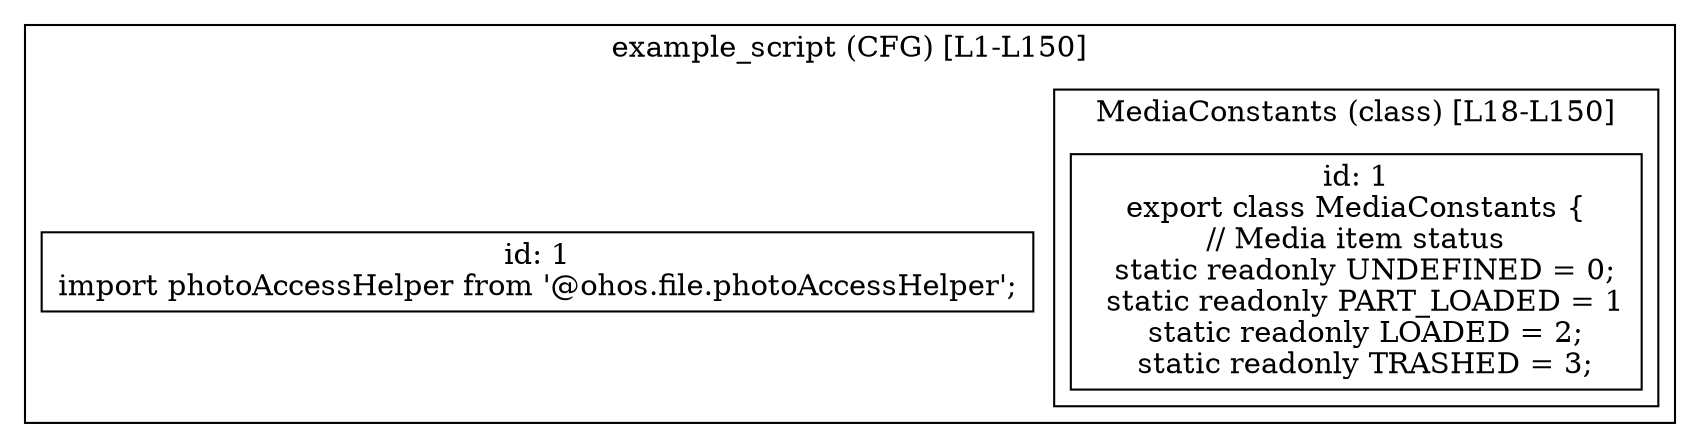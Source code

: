 digraph "82.ts" {
  subgraph "cluster_1" {
    label="example_script (CFG) [L1-L150]";
    node_1_1 [label="id: 1\nimport photoAccessHelper from '@ohos.file.photoAccessHelper';", shape=box];
  subgraph "cluster_2" {
    label="MediaConstants (class) [L18-L150]";
    node_2_1 [label="id: 1\nexport class MediaConstants {
// Media item status
  static readonly UNDEFINED = 0;
  static readonly PART_LOADED = 1
  static readonly LOADED = 2;
  static readonly TRASHED = 3;", shape=box];
  }
  }
}